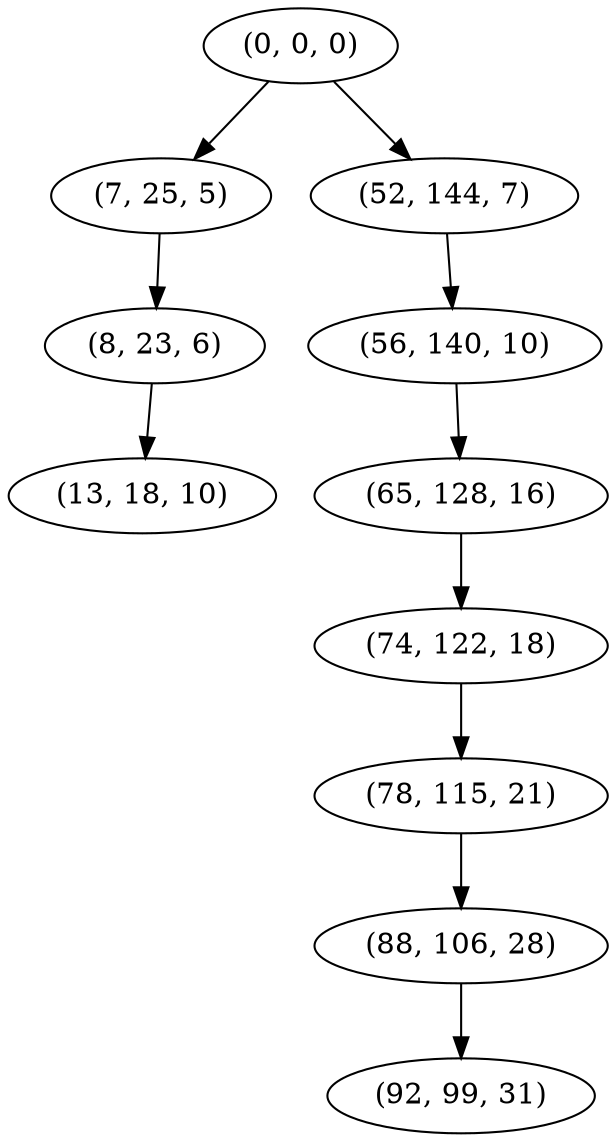 digraph tree {
    "(0, 0, 0)";
    "(7, 25, 5)";
    "(8, 23, 6)";
    "(13, 18, 10)";
    "(52, 144, 7)";
    "(56, 140, 10)";
    "(65, 128, 16)";
    "(74, 122, 18)";
    "(78, 115, 21)";
    "(88, 106, 28)";
    "(92, 99, 31)";
    "(0, 0, 0)" -> "(7, 25, 5)";
    "(0, 0, 0)" -> "(52, 144, 7)";
    "(7, 25, 5)" -> "(8, 23, 6)";
    "(8, 23, 6)" -> "(13, 18, 10)";
    "(52, 144, 7)" -> "(56, 140, 10)";
    "(56, 140, 10)" -> "(65, 128, 16)";
    "(65, 128, 16)" -> "(74, 122, 18)";
    "(74, 122, 18)" -> "(78, 115, 21)";
    "(78, 115, 21)" -> "(88, 106, 28)";
    "(88, 106, 28)" -> "(92, 99, 31)";
}
